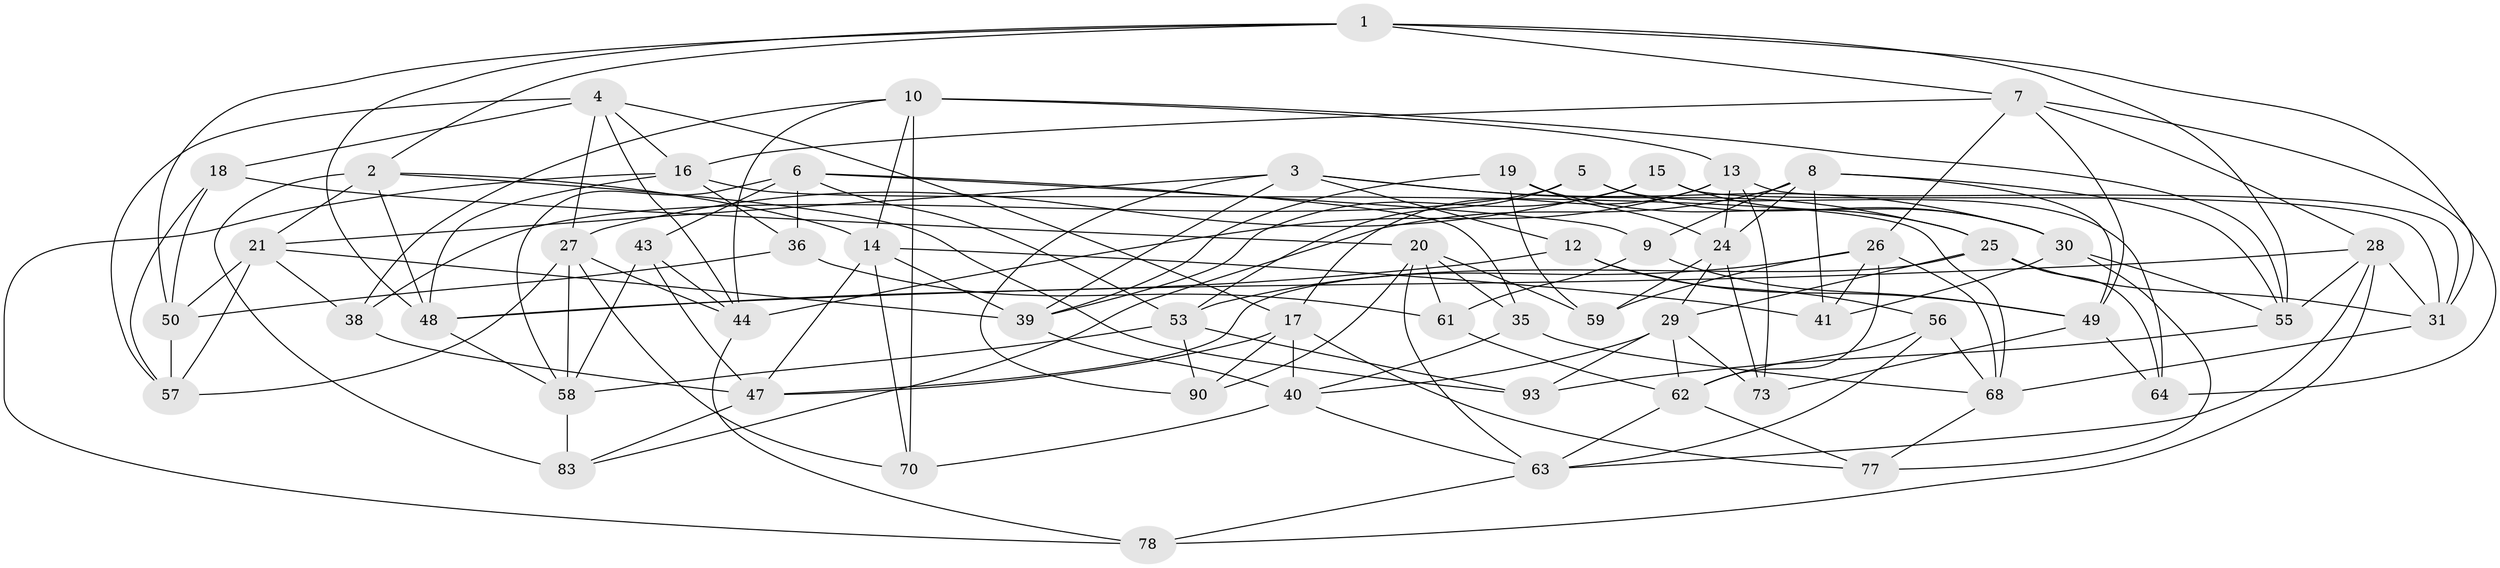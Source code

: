 // original degree distribution, {4: 1.0}
// Generated by graph-tools (version 1.1) at 2025/11/02/27/25 16:11:44]
// undirected, 58 vertices, 151 edges
graph export_dot {
graph [start="1"]
  node [color=gray90,style=filled];
  1 [super="+45"];
  2 [super="+87"];
  3 [super="+11"];
  4 [super="+94"];
  5;
  6 [super="+67"];
  7 [super="+34"];
  8 [super="+86"];
  9;
  10 [super="+23"];
  12;
  13 [super="+88"];
  14 [super="+37"];
  15;
  16 [super="+22"];
  17 [super="+79"];
  18;
  19;
  20 [super="+46"];
  21 [super="+33"];
  24 [super="+84"];
  25 [super="+76"];
  26 [super="+42"];
  27 [super="+65"];
  28 [super="+32"];
  29 [super="+74"];
  30 [super="+60"];
  31 [super="+51"];
  35;
  36;
  38;
  39 [super="+80"];
  40 [super="+52"];
  41;
  43;
  44 [super="+75"];
  47 [super="+54"];
  48 [super="+85"];
  49 [super="+91"];
  50 [super="+69"];
  53 [super="+82"];
  55 [super="+71"];
  56;
  57 [super="+89"];
  58 [super="+92"];
  59;
  61;
  62 [super="+66"];
  63 [super="+81"];
  64;
  68 [super="+72"];
  70;
  73;
  77;
  78;
  83;
  90;
  93;
  1 -- 7;
  1 -- 55;
  1 -- 2;
  1 -- 50;
  1 -- 31;
  1 -- 48;
  2 -- 21;
  2 -- 83;
  2 -- 93;
  2 -- 14;
  2 -- 48;
  3 -- 12;
  3 -- 90;
  3 -- 39;
  3 -- 25;
  3 -- 21;
  3 -- 30;
  4 -- 17;
  4 -- 44;
  4 -- 18;
  4 -- 16;
  4 -- 27;
  4 -- 57;
  5 -- 64;
  5 -- 38;
  5 -- 53;
  5 -- 30;
  6 -- 58;
  6 -- 9;
  6 -- 53;
  6 -- 43;
  6 -- 35;
  6 -- 36;
  7 -- 49;
  7 -- 64;
  7 -- 16;
  7 -- 28;
  7 -- 26;
  8 -- 24;
  8 -- 55;
  8 -- 49;
  8 -- 41;
  8 -- 83;
  8 -- 9;
  9 -- 61;
  9 -- 49;
  10 -- 44;
  10 -- 38;
  10 -- 55;
  10 -- 70;
  10 -- 13;
  10 -- 14;
  12 -- 48;
  12 -- 56;
  12 -- 49;
  13 -- 44;
  13 -- 73;
  13 -- 17;
  13 -- 31;
  13 -- 24;
  14 -- 70;
  14 -- 47;
  14 -- 41;
  14 -- 39;
  15 -- 39;
  15 -- 31;
  15 -- 30;
  15 -- 27;
  16 -- 48;
  16 -- 78;
  16 -- 68;
  16 -- 36;
  17 -- 40;
  17 -- 47;
  17 -- 90;
  17 -- 77;
  18 -- 50;
  18 -- 20;
  18 -- 57;
  19 -- 59;
  19 -- 24;
  19 -- 39;
  19 -- 25;
  20 -- 59;
  20 -- 61;
  20 -- 35;
  20 -- 90;
  20 -- 63;
  21 -- 39;
  21 -- 57;
  21 -- 50;
  21 -- 38;
  24 -- 73;
  24 -- 59;
  24 -- 29;
  25 -- 47;
  25 -- 29;
  25 -- 64;
  25 -- 31;
  26 -- 41;
  26 -- 62;
  26 -- 53;
  26 -- 59;
  26 -- 68;
  27 -- 70;
  27 -- 44;
  27 -- 57;
  27 -- 58;
  28 -- 48;
  28 -- 31;
  28 -- 55;
  28 -- 63;
  28 -- 78;
  29 -- 93;
  29 -- 73;
  29 -- 62;
  29 -- 40;
  30 -- 41;
  30 -- 77;
  30 -- 55;
  31 -- 68;
  35 -- 68;
  35 -- 40;
  36 -- 50;
  36 -- 61;
  38 -- 47;
  39 -- 40;
  40 -- 63;
  40 -- 70;
  43 -- 47;
  43 -- 44;
  43 -- 58;
  44 -- 78;
  47 -- 83;
  48 -- 58;
  49 -- 73;
  49 -- 64;
  50 -- 57 [weight=2];
  53 -- 93;
  53 -- 90;
  53 -- 58;
  55 -- 93;
  56 -- 68;
  56 -- 62;
  56 -- 63;
  58 -- 83;
  61 -- 62;
  62 -- 77;
  62 -- 63;
  63 -- 78;
  68 -- 77;
}
